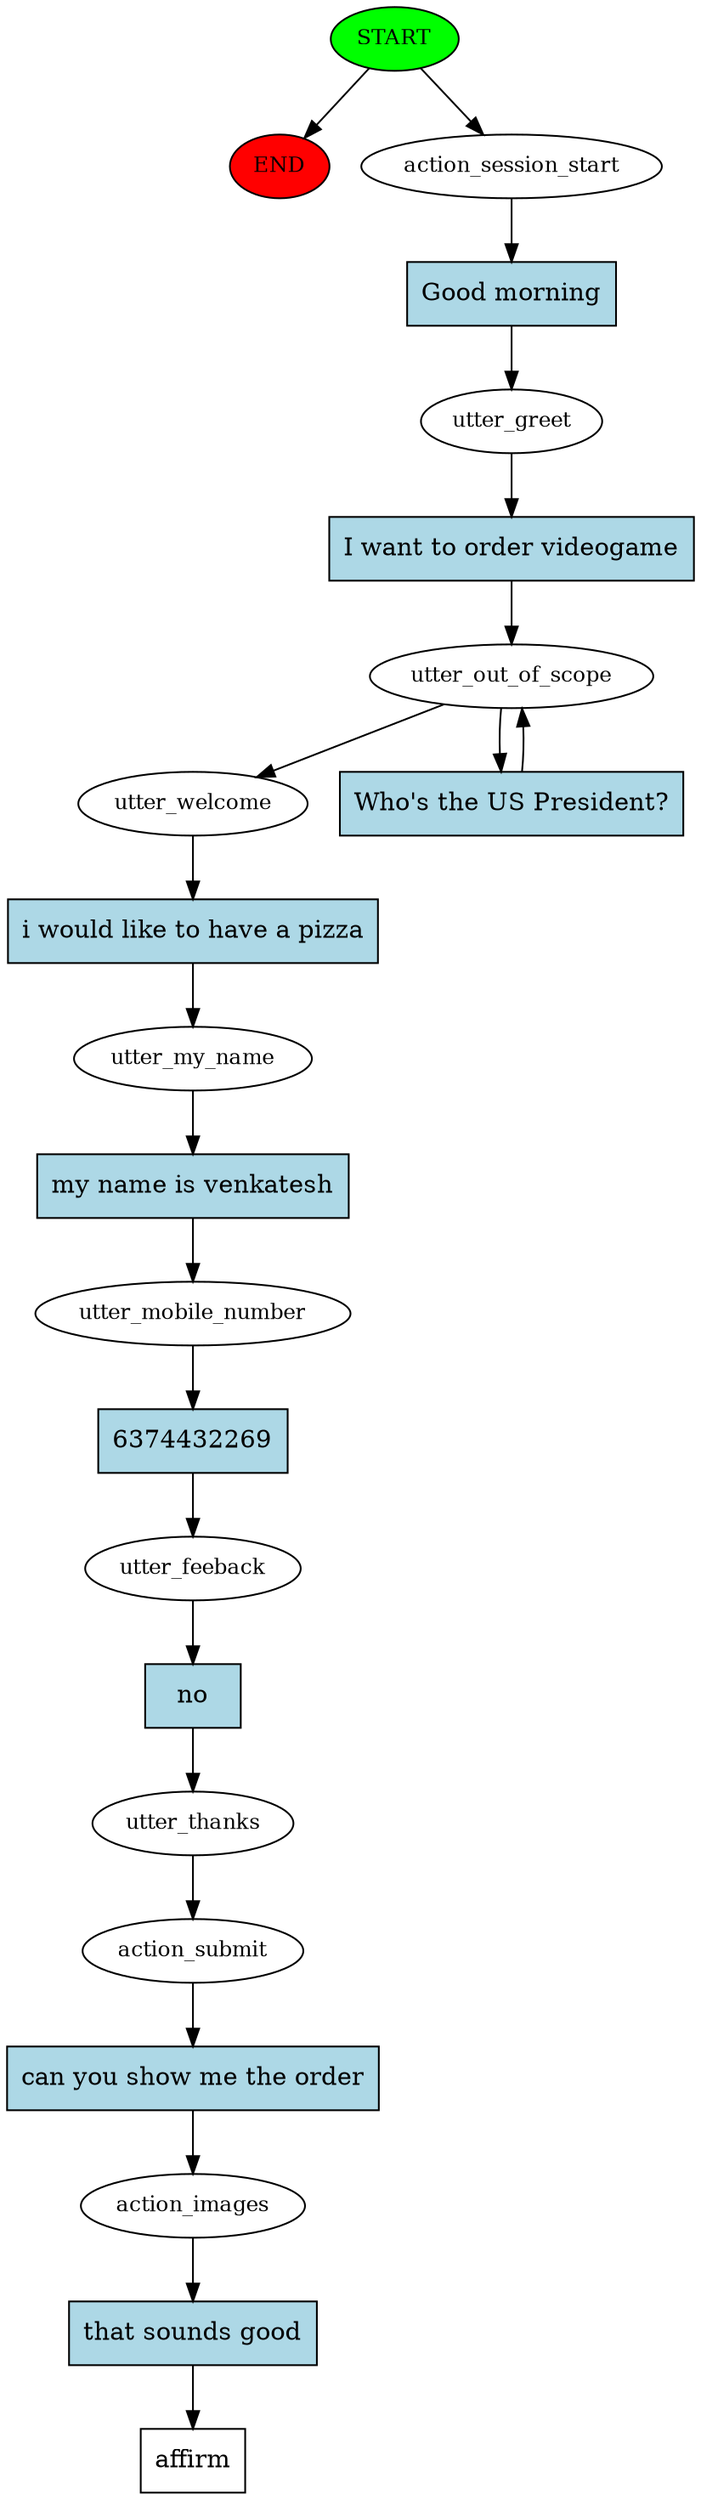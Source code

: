 digraph  {
0 [class="start active", fillcolor=green, fontsize=12, label=START, style=filled];
"-1" [class=end, fillcolor=red, fontsize=12, label=END, style=filled];
1 [class=active, fontsize=12, label=action_session_start];
2 [class=active, fontsize=12, label=utter_greet];
3 [class=active, fontsize=12, label=utter_out_of_scope];
5 [class=active, fontsize=12, label=utter_welcome];
6 [class=active, fontsize=12, label=utter_my_name];
7 [class=active, fontsize=12, label=utter_mobile_number];
8 [class=active, fontsize=12, label=utter_feeback];
9 [class=active, fontsize=12, label=utter_thanks];
10 [class=active, fontsize=12, label=action_submit];
11 [class=active, fontsize=12, label=action_images];
12 [class="intent dashed active", label=affirm, shape=rect];
13 [class="intent active", fillcolor=lightblue, label="Good morning", shape=rect, style=filled];
14 [class="intent active", fillcolor=lightblue, label="I want to order videogame", shape=rect, style=filled];
15 [class="intent active", fillcolor=lightblue, label="Who's the US President?", shape=rect, style=filled];
16 [class="intent active", fillcolor=lightblue, label="i would like to have a pizza", shape=rect, style=filled];
17 [class="intent active", fillcolor=lightblue, label="my name is venkatesh", shape=rect, style=filled];
18 [class="intent active", fillcolor=lightblue, label=6374432269, shape=rect, style=filled];
19 [class="intent active", fillcolor=lightblue, label=no, shape=rect, style=filled];
20 [class="intent active", fillcolor=lightblue, label="can you show me the order", shape=rect, style=filled];
21 [class="intent active", fillcolor=lightblue, label="that sounds good", shape=rect, style=filled];
0 -> "-1"  [class="", key=NONE, label=""];
0 -> 1  [class=active, key=NONE, label=""];
1 -> 13  [class=active, key=0];
2 -> 14  [class=active, key=0];
3 -> 5  [class=active, key=NONE, label=""];
3 -> 15  [class=active, key=0];
5 -> 16  [class=active, key=0];
6 -> 17  [class=active, key=0];
7 -> 18  [class=active, key=0];
8 -> 19  [class=active, key=0];
9 -> 10  [class=active, key=NONE, label=""];
10 -> 20  [class=active, key=0];
11 -> 21  [class=active, key=0];
13 -> 2  [class=active, key=0];
14 -> 3  [class=active, key=0];
15 -> 3  [class=active, key=0];
16 -> 6  [class=active, key=0];
17 -> 7  [class=active, key=0];
18 -> 8  [class=active, key=0];
19 -> 9  [class=active, key=0];
20 -> 11  [class=active, key=0];
21 -> 12  [class=active, key=0];
}
